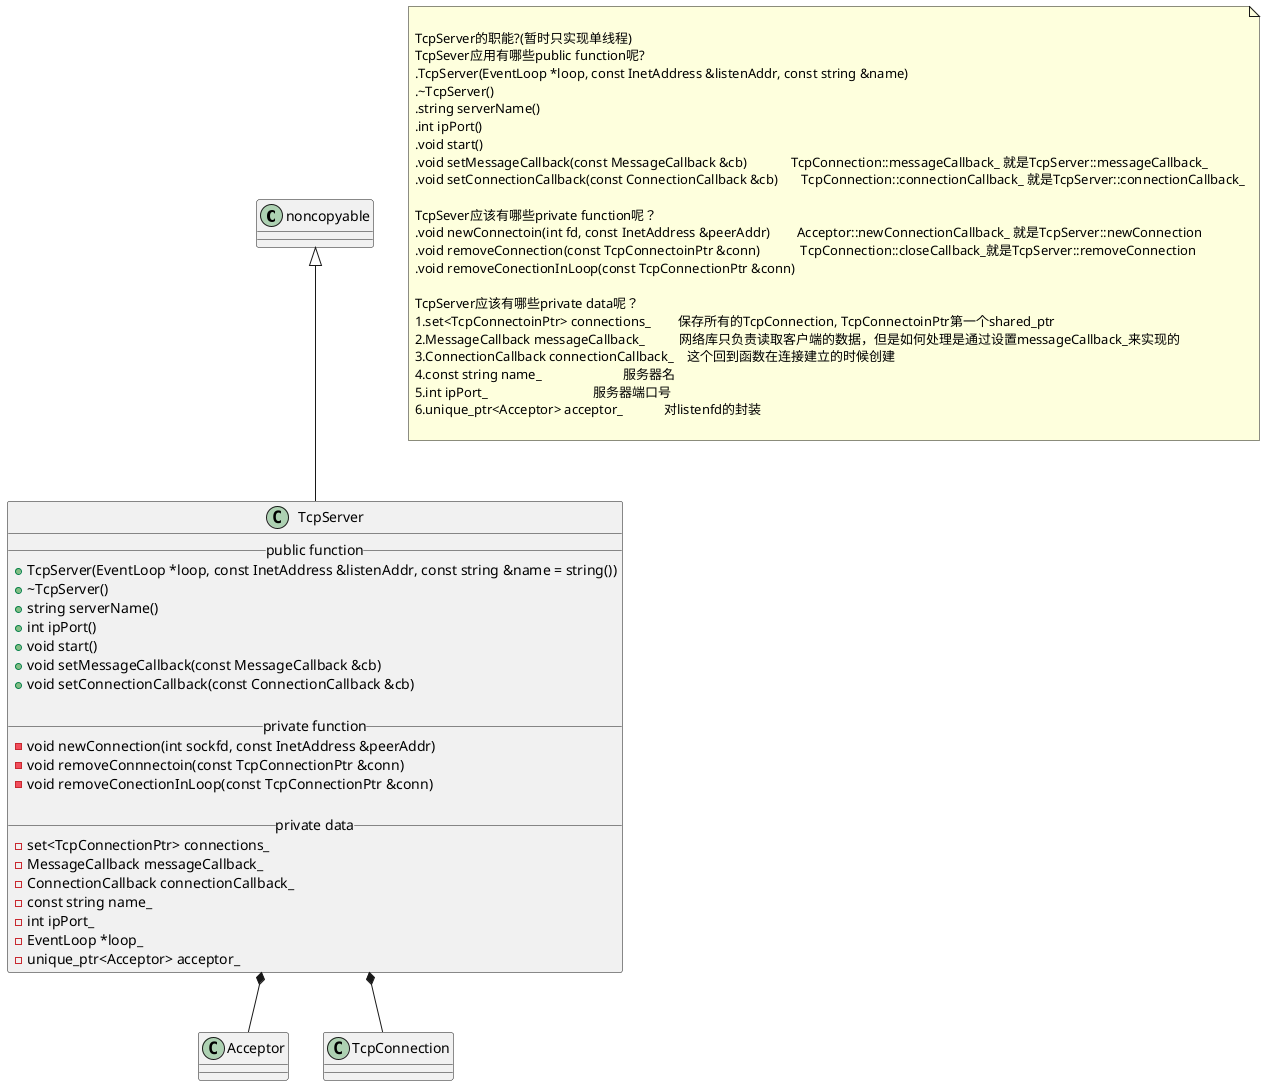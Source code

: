 @startuml 

noncopyable <|-- TcpServer 
TcpServer *-- Acceptor 
TcpServer *-- TcpConnection

class TcpServer
{
    __public function__
    + TcpServer(EventLoop *loop, const InetAddress &listenAddr, const string &name = string())
    + ~TcpServer()
    + string serverName()
    + int ipPort()
    + void start()
    + void setMessageCallback(const MessageCallback &cb)
    + void setConnectionCallback(const ConnectionCallback &cb)

    __private function__
    - void newConnection(int sockfd, const InetAddress &peerAddr)
    - void removeConnnectoin(const TcpConnectionPtr &conn)
    - void removeConectionInLoop(const TcpConnectionPtr &conn)

    __private data__
    - set<TcpConnectionPtr> connections_ 
    - MessageCallback messageCallback_
    - ConnectionCallback connectionCallback_
    - const string name_
    - int ipPort_
    - EventLoop *loop_
    - unique_ptr<Acceptor> acceptor_
}

note as N1

TcpServer的职能?(暂时只实现单线程)
TcpSever应用有哪些public function呢?
.TcpServer(EventLoop *loop, const InetAddress &listenAddr, const string &name)
.~TcpServer()
.string serverName()
.int ipPort()
.void start()
.void setMessageCallback(const MessageCallback &cb)             TcpConnection::messageCallback_ 就是TcpServer::messageCallback_
.void setConnectionCallback(const ConnectionCallback &cb)       TcpConnection::connectionCallback_ 就是TcpServer::connectionCallback_

TcpSever应该有哪些private function呢？
.void newConnectoin(int fd, const InetAddress &peerAddr)        Acceptor::newConnectionCallback_ 就是TcpServer::newConnection
.void removeConnection(const TcpConnectoinPtr &conn)            TcpConnection::closeCallback_就是TcpServer::removeConnection
.void removeConectionInLoop(const TcpConnectionPtr &conn)

TcpServer应该有哪些private data呢？
1.set<TcpConnectoinPtr> connections_        保存所有的TcpConnection, TcpConnectoinPtr第一个shared_ptr
2.MessageCallback messageCallback_          网络库只负责读取客户端的数据，但是如何处理是通过设置messageCallback_来实现的
3.ConnectionCallback connectionCallback_    这个回到函数在连接建立的时候创建 
4.const string name_                        服务器名
5.int ipPort_                               服务器端口号
6.unique_ptr<Acceptor> acceptor_            对listenfd的封装

end note 

@enduml 